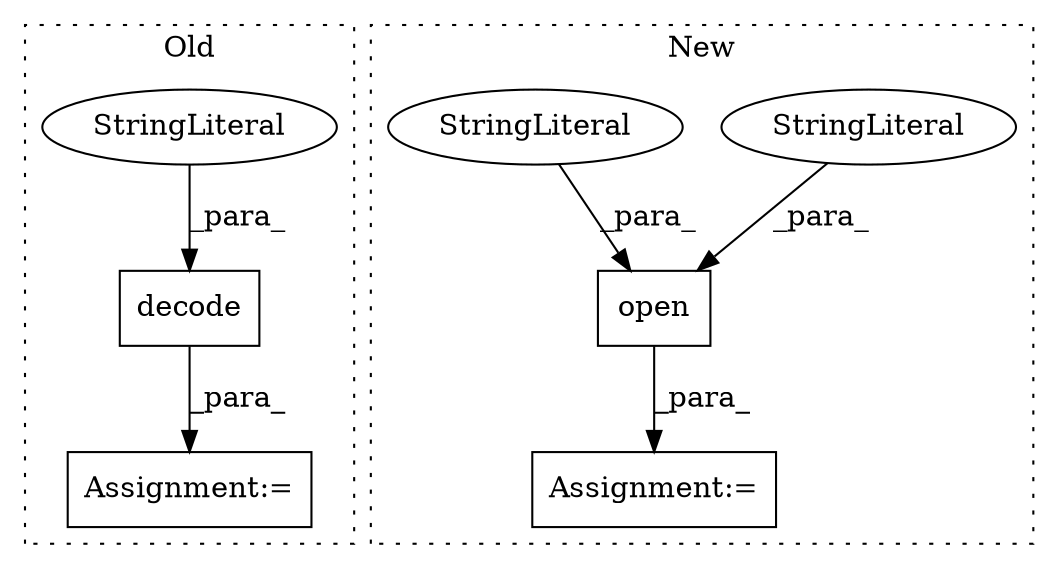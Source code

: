 digraph G {
subgraph cluster0 {
1 [label="decode" a="32" s="2928,2942" l="7,1" shape="box"];
3 [label="StringLiteral" a="45" s="2935" l="7" shape="ellipse"];
6 [label="Assignment:=" a="7" s="2922" l="1" shape="box"];
label = "Old";
style="dotted";
}
subgraph cluster1 {
2 [label="open" a="32" s="2898,2923" l="5,1" shape="box"];
4 [label="StringLiteral" a="45" s="2910" l="7" shape="ellipse"];
5 [label="StringLiteral" a="45" s="2905" l="4" shape="ellipse"];
7 [label="Assignment:=" a="7" s="2894" l="1" shape="box"];
label = "New";
style="dotted";
}
1 -> 6 [label="_para_"];
2 -> 7 [label="_para_"];
3 -> 1 [label="_para_"];
4 -> 2 [label="_para_"];
5 -> 2 [label="_para_"];
}